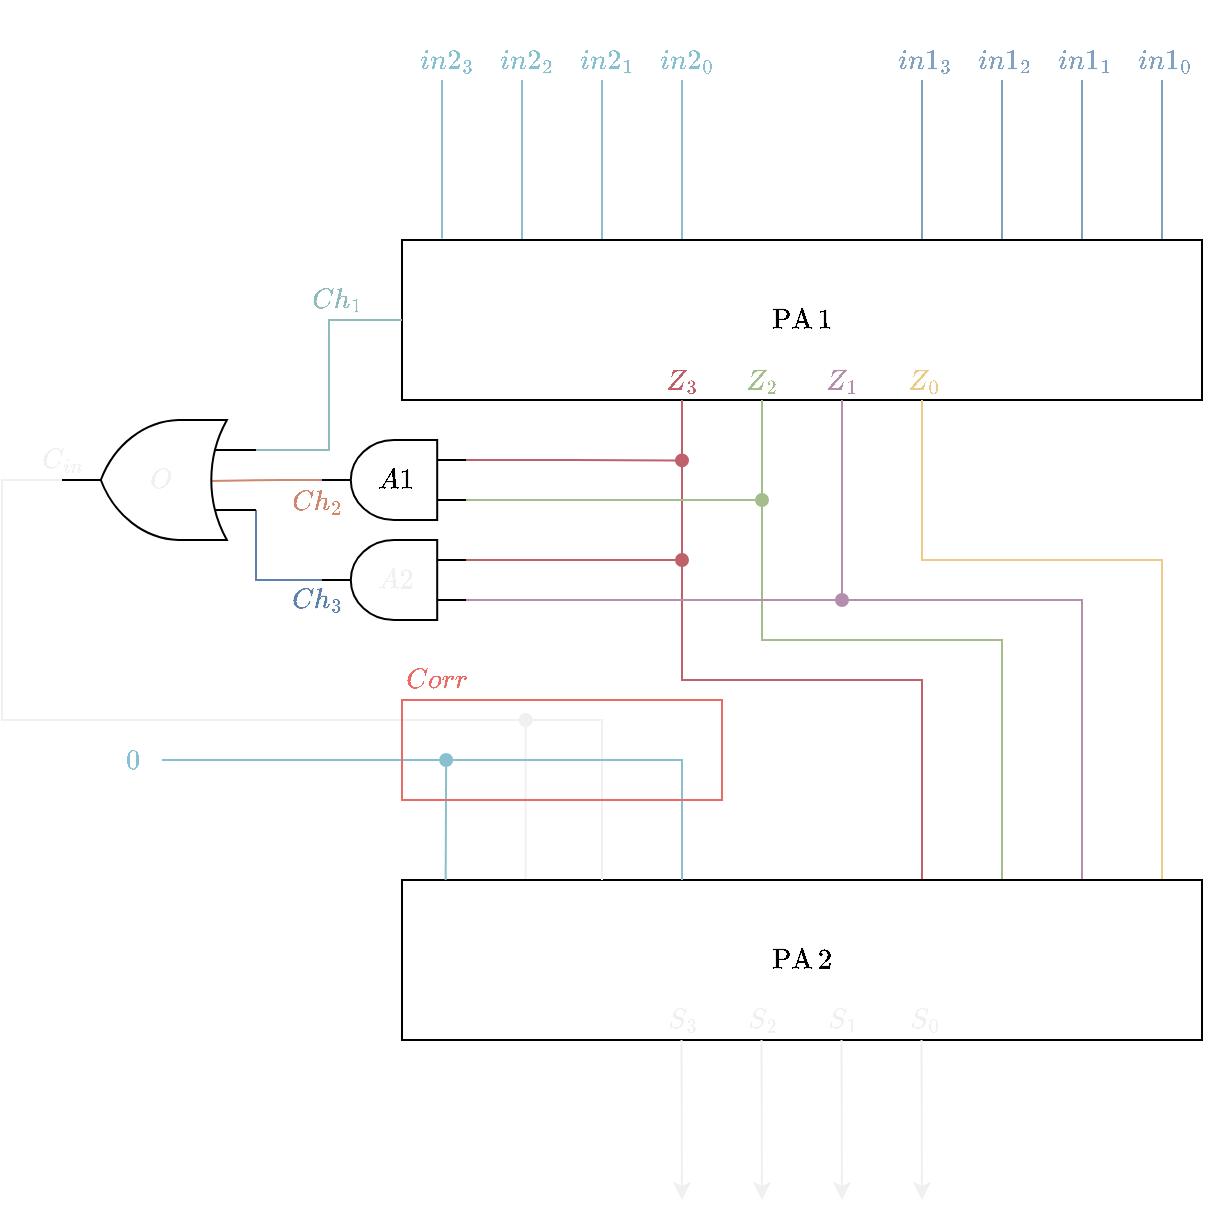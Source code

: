 <mxfile version="22.0.2" type="device">
  <diagram name="Page-1" id="uHUrfIVvx9b2arXOunB7">
    <mxGraphModel dx="468" dy="269" grid="1" gridSize="10" guides="1" tooltips="1" connect="1" arrows="1" fold="1" page="1" pageScale="1" pageWidth="850" pageHeight="1100" math="1" shadow="0">
      <root>
        <mxCell id="0" />
        <mxCell id="1" parent="0" />
        <mxCell id="SExNB5dA6j3z0pkPh154-30" value="" style="endArrow=oval;html=1;rounded=0;exitX=0.05;exitY=0;exitDx=0;exitDy=0;exitPerimeter=0;strokeColor=#F0F0F0;startArrow=none;startFill=0;endFill=1;" parent="1" edge="1">
          <mxGeometry width="50" height="50" relative="1" as="geometry">
            <mxPoint x="301.83" y="640" as="sourcePoint" />
            <mxPoint x="301.83" y="560" as="targetPoint" />
          </mxGeometry>
        </mxCell>
        <mxCell id="jRbW4b_myETGWLnF5Oeu-6" value="" style="endArrow=none;html=1;rounded=0;exitX=0;exitY=0.75;exitDx=0;exitDy=0;exitPerimeter=0;strokeColor=#88C0D0;" parent="1" edge="1">
          <mxGeometry width="50" height="50" relative="1" as="geometry">
            <mxPoint x="259.995" y="319.255" as="sourcePoint" />
            <mxPoint x="260" y="240" as="targetPoint" />
          </mxGeometry>
        </mxCell>
        <mxCell id="jRbW4b_myETGWLnF5Oeu-8" value="" style="endArrow=none;html=1;rounded=0;exitX=0;exitY=0.75;exitDx=0;exitDy=0;exitPerimeter=0;strokeColor=#88C0D0;" parent="1" edge="1">
          <mxGeometry width="50" height="50" relative="1" as="geometry">
            <mxPoint x="299.995" y="320.005" as="sourcePoint" />
            <mxPoint x="300" y="240" as="targetPoint" />
          </mxGeometry>
        </mxCell>
        <mxCell id="jRbW4b_myETGWLnF5Oeu-10" value="" style="endArrow=none;html=1;rounded=0;exitX=0;exitY=0.75;exitDx=0;exitDy=0;exitPerimeter=0;strokeColor=#88C0D0;" parent="1" edge="1">
          <mxGeometry width="50" height="50" relative="1" as="geometry">
            <mxPoint x="340.005" y="320.005" as="sourcePoint" />
            <mxPoint x="340" y="240" as="targetPoint" />
          </mxGeometry>
        </mxCell>
        <mxCell id="jRbW4b_myETGWLnF5Oeu-12" value="" style="endArrow=none;html=1;rounded=0;exitX=0;exitY=0.75;exitDx=0;exitDy=0;exitPerimeter=0;strokeColor=#88C0D0;" parent="1" edge="1">
          <mxGeometry width="50" height="50" relative="1" as="geometry">
            <mxPoint x="379.995" y="320.005" as="sourcePoint" />
            <mxPoint x="380" y="240" as="targetPoint" />
          </mxGeometry>
        </mxCell>
        <mxCell id="jRbW4b_myETGWLnF5Oeu-14" value="" style="endArrow=none;html=1;rounded=0;strokeColor=#81A1C1;" parent="1" edge="1">
          <mxGeometry width="50" height="50" relative="1" as="geometry">
            <mxPoint x="620" y="320" as="sourcePoint" />
            <mxPoint x="620" y="240" as="targetPoint" />
          </mxGeometry>
        </mxCell>
        <mxCell id="jRbW4b_myETGWLnF5Oeu-15" value="" style="endArrow=none;html=1;rounded=0;strokeColor=#81A1C1;" parent="1" edge="1">
          <mxGeometry width="50" height="50" relative="1" as="geometry">
            <mxPoint x="580" y="330" as="sourcePoint" />
            <mxPoint x="580" y="240" as="targetPoint" />
          </mxGeometry>
        </mxCell>
        <mxCell id="jRbW4b_myETGWLnF5Oeu-16" value="" style="endArrow=none;html=1;rounded=0;strokeColor=#81A1C1;" parent="1" edge="1">
          <mxGeometry width="50" height="50" relative="1" as="geometry">
            <mxPoint x="540" y="320" as="sourcePoint" />
            <mxPoint x="540" y="240" as="targetPoint" />
          </mxGeometry>
        </mxCell>
        <mxCell id="jRbW4b_myETGWLnF5Oeu-17" value="" style="endArrow=none;html=1;rounded=0;strokeColor=#81A1C1;" parent="1" edge="1">
          <mxGeometry width="50" height="50" relative="1" as="geometry">
            <mxPoint x="500" y="320" as="sourcePoint" />
            <mxPoint x="500" y="240" as="targetPoint" />
          </mxGeometry>
        </mxCell>
        <mxCell id="jRbW4b_myETGWLnF5Oeu-22" value="$$&lt;br&gt;\text{PA}\,1&lt;br&gt;$$" style="rounded=0;whiteSpace=wrap;html=1;" parent="1" vertex="1">
          <mxGeometry x="240" y="320" width="400" height="80" as="geometry" />
        </mxCell>
        <mxCell id="jRbW4b_myETGWLnF5Oeu-30" value="" style="edgeStyle=orthogonalEdgeStyle;rounded=0;orthogonalLoop=1;jettySize=auto;html=1;endArrow=none;endFill=0;strokeColor=#BF616A;" parent="1" edge="1">
          <mxGeometry relative="1" as="geometry">
            <mxPoint x="380" y="400" as="sourcePoint" />
            <mxPoint x="500" y="640" as="targetPoint" />
            <Array as="points">
              <mxPoint x="380" y="540" />
              <mxPoint x="500" y="540" />
            </Array>
          </mxGeometry>
        </mxCell>
        <mxCell id="jRbW4b_myETGWLnF5Oeu-43" value="$$&lt;br&gt;Ch_1&lt;br&gt;$$" style="text;html=1;align=center;verticalAlign=middle;resizable=0;points=[];autosize=1;strokeColor=none;fillColor=none;fontColor=#8fbcbb;" parent="1" vertex="1">
          <mxGeometry x="182" y="320" width="50" height="60" as="geometry" />
        </mxCell>
        <mxCell id="jRbW4b_myETGWLnF5Oeu-45" value="$$&lt;br&gt;Z_3&lt;br&gt;$$" style="text;html=1;align=center;verticalAlign=middle;resizable=0;points=[];autosize=1;strokeColor=none;fillColor=none;fontColor=#BF616A;" parent="1" vertex="1">
          <mxGeometry x="360" y="360" width="40" height="60" as="geometry" />
        </mxCell>
        <mxCell id="jRbW4b_myETGWLnF5Oeu-46" value="$$&lt;br&gt;Z_2&lt;br&gt;$$" style="text;html=1;align=center;verticalAlign=middle;resizable=0;points=[];autosize=1;strokeColor=none;fillColor=none;fontColor=#A3BE8C;" parent="1" vertex="1">
          <mxGeometry x="400" y="360" width="40" height="60" as="geometry" />
        </mxCell>
        <mxCell id="jRbW4b_myETGWLnF5Oeu-47" value="$$&lt;br&gt;Z_1&lt;br&gt;$$" style="text;html=1;align=center;verticalAlign=middle;resizable=0;points=[];autosize=1;strokeColor=none;fillColor=none;fontColor=#B48EAD;" parent="1" vertex="1">
          <mxGeometry x="440" y="360" width="40" height="60" as="geometry" />
        </mxCell>
        <mxCell id="jRbW4b_myETGWLnF5Oeu-48" value="$$&lt;br&gt;Z_0&lt;br&gt;$$" style="text;html=1;align=center;verticalAlign=middle;resizable=0;points=[];autosize=1;strokeColor=none;fillColor=none;fontColor=#EBCB8B;" parent="1" vertex="1">
          <mxGeometry x="481" y="360" width="40" height="60" as="geometry" />
        </mxCell>
        <mxCell id="jRbW4b_myETGWLnF5Oeu-55" value="$$&lt;br&gt;in2_3&lt;br&gt;$$" style="text;html=1;align=center;verticalAlign=middle;resizable=0;points=[];autosize=1;strokeColor=none;fillColor=none;fontColor=#88C0D0;" parent="1" vertex="1">
          <mxGeometry x="237" y="200" width="50" height="60" as="geometry" />
        </mxCell>
        <mxCell id="jRbW4b_myETGWLnF5Oeu-56" value="$$&lt;br&gt;in2_2&lt;br&gt;$$" style="text;html=1;align=center;verticalAlign=middle;resizable=0;points=[];autosize=1;strokeColor=none;fillColor=none;fontColor=#88C0D0;" parent="1" vertex="1">
          <mxGeometry x="277" y="200" width="50" height="60" as="geometry" />
        </mxCell>
        <mxCell id="jRbW4b_myETGWLnF5Oeu-57" value="$$&lt;br&gt;in2_1&lt;br&gt;$$" style="text;html=1;align=center;verticalAlign=middle;resizable=0;points=[];autosize=1;strokeColor=none;fillColor=none;fontColor=#88C0D0;" parent="1" vertex="1">
          <mxGeometry x="317" y="200" width="50" height="60" as="geometry" />
        </mxCell>
        <mxCell id="jRbW4b_myETGWLnF5Oeu-58" value="$$&lt;br&gt;in2_0&lt;br&gt;$$" style="text;html=1;align=center;verticalAlign=middle;resizable=0;points=[];autosize=1;strokeColor=none;fillColor=none;fontColor=#88C0D0;" parent="1" vertex="1">
          <mxGeometry x="357.0" y="200" width="50" height="60" as="geometry" />
        </mxCell>
        <mxCell id="jRbW4b_myETGWLnF5Oeu-59" value="$$&lt;br&gt;in1_3&lt;br&gt;$$" style="text;html=1;align=center;verticalAlign=middle;resizable=0;points=[];autosize=1;strokeColor=none;fillColor=none;fontColor=#81A1C1;" parent="1" vertex="1">
          <mxGeometry x="476" y="200" width="50" height="60" as="geometry" />
        </mxCell>
        <mxCell id="jRbW4b_myETGWLnF5Oeu-60" value="$$&lt;br&gt;in1_2&lt;br&gt;$$" style="text;html=1;align=center;verticalAlign=middle;resizable=0;points=[];autosize=1;strokeColor=none;fillColor=none;fontColor=#81A1C1;" parent="1" vertex="1">
          <mxGeometry x="516" y="200" width="50" height="60" as="geometry" />
        </mxCell>
        <mxCell id="jRbW4b_myETGWLnF5Oeu-61" value="$$&lt;br&gt;in1_1&lt;br&gt;$$" style="text;html=1;align=center;verticalAlign=middle;resizable=0;points=[];autosize=1;strokeColor=none;fillColor=none;fontColor=#81A1C1;" parent="1" vertex="1">
          <mxGeometry x="556" y="200" width="50" height="60" as="geometry" />
        </mxCell>
        <mxCell id="jRbW4b_myETGWLnF5Oeu-62" value="$$&lt;br&gt;in1_0&lt;br&gt;$$" style="text;html=1;align=center;verticalAlign=middle;resizable=0;points=[];autosize=1;strokeColor=none;fillColor=none;fontColor=#81A1C1;" parent="1" vertex="1">
          <mxGeometry x="596" y="200" width="50" height="60" as="geometry" />
        </mxCell>
        <mxCell id="SExNB5dA6j3z0pkPh154-3" value="" style="edgeStyle=orthogonalEdgeStyle;rounded=0;orthogonalLoop=1;jettySize=auto;html=1;endArrow=none;endFill=0;strokeColor=#A3BE8C;entryX=0.5;entryY=0.667;entryDx=0;entryDy=0;entryPerimeter=0;" parent="1" target="jRbW4b_myETGWLnF5Oeu-46" edge="1">
          <mxGeometry relative="1" as="geometry">
            <mxPoint x="540" y="640" as="sourcePoint" />
            <mxPoint x="415" y="470" as="targetPoint" />
            <Array as="points">
              <mxPoint x="540" y="520" />
              <mxPoint x="420" y="520" />
            </Array>
          </mxGeometry>
        </mxCell>
        <mxCell id="SExNB5dA6j3z0pkPh154-4" style="edgeStyle=orthogonalEdgeStyle;rounded=0;orthogonalLoop=1;jettySize=auto;html=1;entryX=0.5;entryY=0.667;entryDx=0;entryDy=0;endArrow=none;endFill=0;strokeColor=#B48EAD;entryPerimeter=0;" parent="1" target="jRbW4b_myETGWLnF5Oeu-47" edge="1">
          <mxGeometry relative="1" as="geometry">
            <mxPoint x="580" y="640" as="sourcePoint" />
            <mxPoint x="500" y="470" as="targetPoint" />
            <Array as="points">
              <mxPoint x="580" y="500" />
              <mxPoint x="460" y="500" />
            </Array>
          </mxGeometry>
        </mxCell>
        <mxCell id="SExNB5dA6j3z0pkPh154-5" style="edgeStyle=orthogonalEdgeStyle;rounded=0;orthogonalLoop=1;jettySize=auto;html=1;entryX=0.5;entryY=0.667;entryDx=0;entryDy=0;endArrow=none;endFill=0;strokeColor=#EBCB8B;entryPerimeter=0;" parent="1" edge="1">
          <mxGeometry relative="1" as="geometry">
            <mxPoint x="620" y="640" as="sourcePoint" />
            <mxPoint x="500" y="400" as="targetPoint" />
            <Array as="points">
              <mxPoint x="620" y="480" />
              <mxPoint x="500" y="480" />
            </Array>
          </mxGeometry>
        </mxCell>
        <mxCell id="SExNB5dA6j3z0pkPh154-6" value="$$&lt;br&gt;\text{PA}\,2&lt;br&gt;$$" style="rounded=0;whiteSpace=wrap;html=1;" parent="1" vertex="1">
          <mxGeometry x="240" y="640" width="400" height="80" as="geometry" />
        </mxCell>
        <mxCell id="SExNB5dA6j3z0pkPh154-7" value="$$&lt;br&gt;S_3&lt;br&gt;$$" style="text;html=1;align=center;verticalAlign=middle;resizable=0;points=[];autosize=1;strokeColor=none;fillColor=none;fontColor=#F0F0F0;" parent="1" vertex="1">
          <mxGeometry x="360" y="680" width="40" height="60" as="geometry" />
        </mxCell>
        <mxCell id="SExNB5dA6j3z0pkPh154-8" value="$$&lt;br&gt;S_2&lt;br&gt;$$" style="text;html=1;align=center;verticalAlign=middle;resizable=0;points=[];autosize=1;strokeColor=none;fillColor=none;fontColor=#F0F0F0;" parent="1" vertex="1">
          <mxGeometry x="400" y="680" width="40" height="60" as="geometry" />
        </mxCell>
        <mxCell id="SExNB5dA6j3z0pkPh154-9" value="$$&lt;br&gt;S_1&lt;br&gt;$$" style="text;html=1;align=center;verticalAlign=middle;resizable=0;points=[];autosize=1;strokeColor=none;fillColor=none;fontColor=#F0F0F0;" parent="1" vertex="1">
          <mxGeometry x="440" y="680" width="40" height="60" as="geometry" />
        </mxCell>
        <mxCell id="SExNB5dA6j3z0pkPh154-10" value="$$&lt;br&gt;S_0&lt;br&gt;$$" style="text;html=1;align=center;verticalAlign=middle;resizable=0;points=[];autosize=1;strokeColor=none;fillColor=none;fontColor=#F0F0F0;" parent="1" vertex="1">
          <mxGeometry x="481" y="680" width="40" height="60" as="geometry" />
        </mxCell>
        <mxCell id="SExNB5dA6j3z0pkPh154-20" style="edgeStyle=orthogonalEdgeStyle;rounded=0;orthogonalLoop=1;jettySize=auto;html=1;endArrow=oval;endFill=1;strokeColor=#A3BE8C;exitX=0;exitY=0.25;exitDx=0;exitDy=0;exitPerimeter=0;" parent="1" source="SExNB5dA6j3z0pkPh154-11" edge="1">
          <mxGeometry relative="1" as="geometry">
            <mxPoint x="420" y="450" as="targetPoint" />
            <mxPoint x="290" y="450" as="sourcePoint" />
          </mxGeometry>
        </mxCell>
        <mxCell id="SExNB5dA6j3z0pkPh154-11" value="$$&lt;br&gt;A1&lt;br&gt;$$" style="verticalLabelPosition=middle;shadow=0;dashed=0;align=center;html=1;verticalAlign=middle;shape=mxgraph.electrical.logic_gates.logic_gate;operation=and;rotation=0;connectable=1;allowArrows=1;numInputs=2;noLabel=0;labelPadding=0;direction=west;labelPosition=center;perimeter=trianglePerimeter;" parent="1" vertex="1">
          <mxGeometry x="200" y="420" width="72" height="40" as="geometry" />
        </mxCell>
        <mxCell id="SExNB5dA6j3z0pkPh154-13" style="edgeStyle=orthogonalEdgeStyle;rounded=0;orthogonalLoop=1;jettySize=auto;html=1;exitX=0;exitY=0.5;exitDx=0;exitDy=0;entryX=0;entryY=0.75;entryDx=0;entryDy=0;entryPerimeter=0;strokeColor=#8FBCBB;endArrow=none;endFill=0;" parent="1" source="jRbW4b_myETGWLnF5Oeu-22" target="SExNB5dA6j3z0pkPh154-12" edge="1">
          <mxGeometry relative="1" as="geometry" />
        </mxCell>
        <mxCell id="SExNB5dA6j3z0pkPh154-14" style="edgeStyle=orthogonalEdgeStyle;rounded=0;orthogonalLoop=1;jettySize=auto;html=1;exitX=1;exitY=0.5;exitDx=0;exitDy=0;exitPerimeter=0;entryX=0.241;entryY=0.492;entryDx=0;entryDy=0;entryPerimeter=0;endArrow=none;endFill=0;strokeColor=#D08770;" parent="1" source="SExNB5dA6j3z0pkPh154-11" target="SExNB5dA6j3z0pkPh154-12" edge="1">
          <mxGeometry relative="1" as="geometry" />
        </mxCell>
        <mxCell id="SExNB5dA6j3z0pkPh154-21" style="edgeStyle=orthogonalEdgeStyle;rounded=0;orthogonalLoop=1;jettySize=auto;html=1;exitX=0;exitY=0.25;exitDx=0;exitDy=0;exitPerimeter=0;endArrow=oval;endFill=1;strokeColor=#B48EAD;" parent="1" source="SExNB5dA6j3z0pkPh154-15" edge="1">
          <mxGeometry relative="1" as="geometry">
            <mxPoint x="460" y="500" as="targetPoint" />
          </mxGeometry>
        </mxCell>
        <mxCell id="SExNB5dA6j3z0pkPh154-15" value="" style="verticalLabelPosition=bottom;shadow=0;dashed=0;align=center;html=1;verticalAlign=top;shape=mxgraph.electrical.logic_gates.logic_gate;operation=and;rotation=-180;" parent="1" vertex="1">
          <mxGeometry x="200" y="470" width="72" height="40" as="geometry" />
        </mxCell>
        <mxCell id="SExNB5dA6j3z0pkPh154-16" style="edgeStyle=orthogonalEdgeStyle;rounded=0;orthogonalLoop=1;jettySize=auto;html=1;exitX=1;exitY=0.5;exitDx=0;exitDy=0;exitPerimeter=0;entryX=0;entryY=0.25;entryDx=0;entryDy=0;entryPerimeter=0;endArrow=none;endFill=0;strokeColor=#5e81ac;" parent="1" source="SExNB5dA6j3z0pkPh154-15" target="SExNB5dA6j3z0pkPh154-12" edge="1">
          <mxGeometry relative="1" as="geometry">
            <Array as="points">
              <mxPoint x="167" y="490" />
            </Array>
          </mxGeometry>
        </mxCell>
        <mxCell id="SExNB5dA6j3z0pkPh154-26" style="edgeStyle=orthogonalEdgeStyle;rounded=0;orthogonalLoop=1;jettySize=auto;html=1;exitX=1;exitY=0.5;exitDx=0;exitDy=0;exitPerimeter=0;entryX=0.25;entryY=0;entryDx=0;entryDy=0;endArrow=none;endFill=0;strokeColor=#F0F0F0;" parent="1" source="SExNB5dA6j3z0pkPh154-12" target="SExNB5dA6j3z0pkPh154-6" edge="1">
          <mxGeometry relative="1" as="geometry">
            <mxPoint x="380" y="630" as="targetPoint" />
            <Array as="points">
              <mxPoint x="40" y="440" />
              <mxPoint x="40" y="560" />
              <mxPoint x="340" y="560" />
            </Array>
          </mxGeometry>
        </mxCell>
        <mxCell id="SExNB5dA6j3z0pkPh154-12" value="" style="verticalLabelPosition=bottom;shadow=0;dashed=0;align=center;html=1;verticalAlign=top;shape=mxgraph.electrical.logic_gates.logic_gate;operation=or;rotation=-180;negating=0;strokeOpacity=100;fillOpacity=100;noLabel=0;" parent="1" vertex="1">
          <mxGeometry x="70" y="410" width="97" height="60" as="geometry" />
        </mxCell>
        <mxCell id="SExNB5dA6j3z0pkPh154-19" value="" style="edgeStyle=none;orthogonalLoop=1;jettySize=auto;html=1;rounded=0;endArrow=oval;endFill=1;strokeColor=#BF616A;" parent="1" edge="1">
          <mxGeometry width="80" relative="1" as="geometry">
            <mxPoint x="272" y="480" as="sourcePoint" />
            <mxPoint x="380" y="480" as="targetPoint" />
            <Array as="points" />
          </mxGeometry>
        </mxCell>
        <mxCell id="SExNB5dA6j3z0pkPh154-23" value="$$&lt;br&gt;Ch_2&lt;br&gt;$$" style="text;html=1;align=center;verticalAlign=middle;resizable=0;points=[];autosize=1;strokeColor=none;fillColor=none;fontColor=#d08770;" parent="1" vertex="1">
          <mxGeometry x="172" y="421" width="50" height="60" as="geometry" />
        </mxCell>
        <mxCell id="SExNB5dA6j3z0pkPh154-24" value="$$&lt;br&gt;Ch_3&lt;br&gt;$$" style="text;html=1;align=center;verticalAlign=middle;resizable=0;points=[];autosize=1;strokeColor=none;fillColor=none;fontColor=#5E81AC;" parent="1" vertex="1">
          <mxGeometry x="172" y="470" width="50" height="60" as="geometry" />
        </mxCell>
        <mxCell id="SExNB5dA6j3z0pkPh154-28" value="" style="endArrow=none;html=1;rounded=0;strokeColor=#88C0D0;" parent="1" edge="1">
          <mxGeometry width="50" height="50" relative="1" as="geometry">
            <mxPoint x="380" y="640" as="sourcePoint" />
            <mxPoint x="120" y="580" as="targetPoint" />
            <Array as="points">
              <mxPoint x="380" y="580" />
            </Array>
          </mxGeometry>
        </mxCell>
        <mxCell id="SExNB5dA6j3z0pkPh154-29" value="" style="endArrow=oval;html=1;rounded=0;exitX=0;exitY=0.75;exitDx=0;exitDy=0;exitPerimeter=0;strokeColor=#88C0D0;startArrow=none;startFill=0;endFill=1;" parent="1" edge="1">
          <mxGeometry width="50" height="50" relative="1" as="geometry">
            <mxPoint x="261.835" y="640.005" as="sourcePoint" />
            <mxPoint x="262.07" y="580.01" as="targetPoint" />
          </mxGeometry>
        </mxCell>
        <mxCell id="SExNB5dA6j3z0pkPh154-31" value="&lt;font color=&quot;#f0f0f0&quot;&gt;$$&lt;br&gt;C_{in}&lt;br&gt;$$&lt;/font&gt;" style="text;html=1;align=center;verticalAlign=middle;resizable=0;points=[];autosize=1;strokeColor=none;fillColor=none;fontColor=#5E81AC;" parent="1" vertex="1">
          <mxGeometry x="40" y="400" width="60" height="60" as="geometry" />
        </mxCell>
        <mxCell id="SExNB5dA6j3z0pkPh154-32" value="&lt;font&gt;$$&lt;br&gt;0&lt;br&gt;$$&lt;/font&gt;" style="text;html=1;align=center;verticalAlign=middle;resizable=0;points=[];autosize=1;strokeColor=none;fillColor=none;fontColor=#88C0D0;" parent="1" vertex="1">
          <mxGeometry x="85" y="550" width="40" height="60" as="geometry" />
        </mxCell>
        <mxCell id="SExNB5dA6j3z0pkPh154-33" value="" style="rounded=0;whiteSpace=wrap;html=1;fillColor=none;strokeColor=#EA6B66;" parent="1" vertex="1">
          <mxGeometry x="240" y="550" width="160" height="50" as="geometry" />
        </mxCell>
        <mxCell id="SExNB5dA6j3z0pkPh154-35" value="&lt;font color=&quot;#ea6b66&quot;&gt;$$&lt;br&gt;Corr&lt;br&gt;$$&lt;/font&gt;" style="text;html=1;align=center;verticalAlign=middle;resizable=0;points=[];autosize=1;strokeColor=none;fillColor=none;fontColor=#5E81AC;" parent="1" vertex="1">
          <mxGeometry x="232" y="510" width="50" height="60" as="geometry" />
        </mxCell>
        <mxCell id="SExNB5dA6j3z0pkPh154-36" value="" style="endArrow=none;html=1;rounded=0;strokeColor=#F0F0F0;endFill=0;startArrow=classic;startFill=1;" parent="1" edge="1">
          <mxGeometry width="50" height="50" relative="1" as="geometry">
            <mxPoint x="500" y="800" as="sourcePoint" />
            <mxPoint x="499.76" y="720" as="targetPoint" />
          </mxGeometry>
        </mxCell>
        <mxCell id="SExNB5dA6j3z0pkPh154-37" value="" style="endArrow=none;html=1;rounded=0;strokeColor=#F0F0F0;endFill=0;startArrow=classic;startFill=1;" parent="1" edge="1">
          <mxGeometry width="50" height="50" relative="1" as="geometry">
            <mxPoint x="460" y="800" as="sourcePoint" />
            <mxPoint x="459.76" y="720" as="targetPoint" />
          </mxGeometry>
        </mxCell>
        <mxCell id="SExNB5dA6j3z0pkPh154-38" value="" style="endArrow=none;html=1;rounded=0;strokeColor=#F0F0F0;endFill=0;startArrow=classic;startFill=1;" parent="1" edge="1">
          <mxGeometry width="50" height="50" relative="1" as="geometry">
            <mxPoint x="420" y="800" as="sourcePoint" />
            <mxPoint x="419.76" y="720" as="targetPoint" />
          </mxGeometry>
        </mxCell>
        <mxCell id="SExNB5dA6j3z0pkPh154-39" value="" style="endArrow=none;html=1;rounded=0;strokeColor=#F0F0F0;endFill=0;startArrow=classic;startFill=1;" parent="1" edge="1">
          <mxGeometry width="50" height="50" relative="1" as="geometry">
            <mxPoint x="380" y="800" as="sourcePoint" />
            <mxPoint x="379.76" y="720" as="targetPoint" />
          </mxGeometry>
        </mxCell>
        <mxCell id="nFjrBh3C6zd_Su2gBntW-1" value="$$&lt;br&gt;Ch_3&lt;br&gt;$$" style="text;html=1;align=center;verticalAlign=middle;resizable=0;points=[];autosize=1;strokeColor=none;fillColor=none;fontColor=#5E81AC;" parent="1" vertex="1">
          <mxGeometry x="172" y="470" width="50" height="60" as="geometry" />
        </mxCell>
        <mxCell id="nFjrBh3C6zd_Su2gBntW-2" value="$$&lt;br&gt;A2&lt;br&gt;$$" style="text;html=1;align=center;verticalAlign=middle;resizable=0;points=[];autosize=1;strokeColor=none;fillColor=none;fontColor=#F0F0F0;" parent="1" vertex="1">
          <mxGeometry x="216" y="460" width="40" height="60" as="geometry" />
        </mxCell>
        <mxCell id="nFjrBh3C6zd_Su2gBntW-5" value="$$&lt;br&gt;O&lt;br&gt;$$" style="text;html=1;align=center;verticalAlign=middle;resizable=0;points=[];autosize=1;strokeColor=none;fillColor=none;fontColor=#F0F0F0;" parent="1" vertex="1">
          <mxGeometry x="98.5" y="410" width="40" height="60" as="geometry" />
        </mxCell>
        <mxCell id="SExNB5dA6j3z0pkPh154-22" style="edgeStyle=orthogonalEdgeStyle;rounded=0;orthogonalLoop=1;jettySize=auto;html=1;endArrow=oval;endFill=1;strokeColor=#BF616A;exitX=0;exitY=0.75;exitDx=0;exitDy=0;exitPerimeter=0;" parent="1" source="SExNB5dA6j3z0pkPh154-11" edge="1">
          <mxGeometry relative="1" as="geometry">
            <mxPoint x="380" y="430.2" as="targetPoint" />
            <mxPoint x="270" y="430" as="sourcePoint" />
          </mxGeometry>
        </mxCell>
      </root>
    </mxGraphModel>
  </diagram>
</mxfile>
